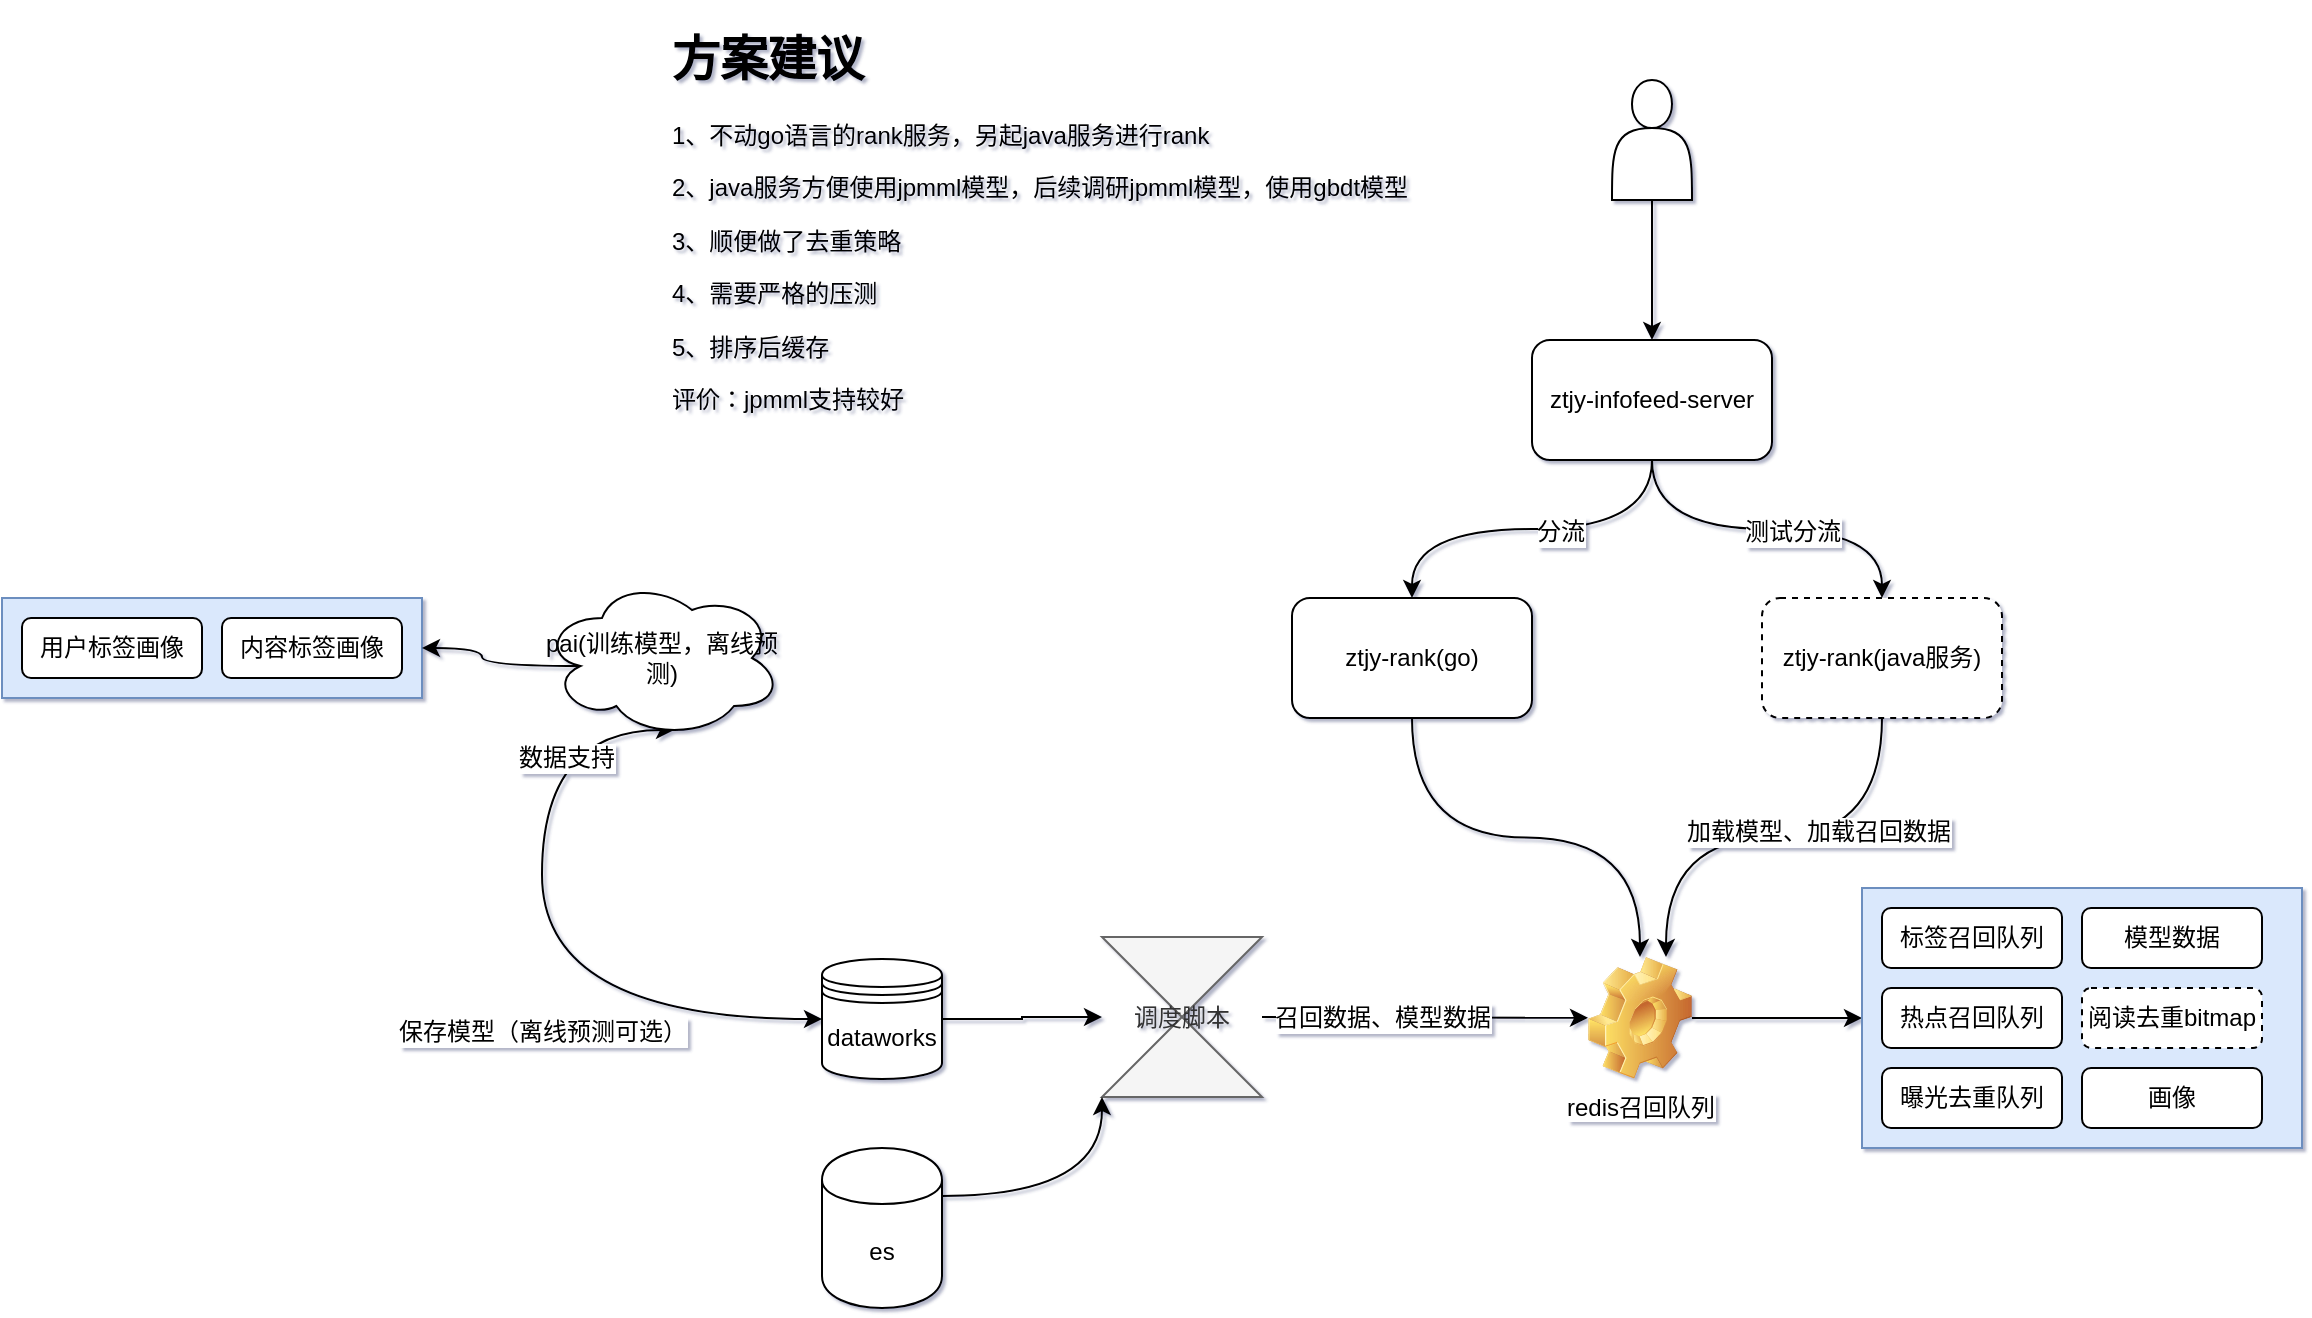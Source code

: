 <mxfile version="12.5.1" type="github">
  <diagram id="NLZLTCQ2kzsotbfR8RQm" name="第 1 页">
    <mxGraphModel dx="1824" dy="1012" grid="1" gridSize="10" guides="1" tooltips="1" connect="1" arrows="1" fold="1" page="0" pageScale="1" pageWidth="827" pageHeight="1169" background="none" math="0" shadow="1">
      <root>
        <mxCell id="0"/>
        <mxCell id="1" parent="0"/>
        <mxCell id="Hb7Wb0ZfLb483x7BZa_l-69" value="" style="rounded=0;whiteSpace=wrap;html=1;shadow=0;strokeColor=#6c8ebf;fillColor=#dae8fc;" parent="1" vertex="1">
          <mxGeometry x="-740" y="150" width="210" height="50" as="geometry"/>
        </mxCell>
        <mxCell id="NtWGRzjVuCnNO91R4gGQ-1" value="" style="edgeStyle=orthogonalEdgeStyle;rounded=0;orthogonalLoop=1;jettySize=auto;html=1;" edge="1" parent="1" source="Hb7Wb0ZfLb483x7BZa_l-1" target="Hb7Wb0ZfLb483x7BZa_l-15">
          <mxGeometry relative="1" as="geometry"/>
        </mxCell>
        <mxCell id="Hb7Wb0ZfLb483x7BZa_l-1" value="dataworks" style="shape=datastore;whiteSpace=wrap;html=1;" parent="1" vertex="1">
          <mxGeometry x="-330" y="330.5" width="60" height="60" as="geometry"/>
        </mxCell>
        <mxCell id="Hb7Wb0ZfLb483x7BZa_l-7" value="" style="edgeStyle=orthogonalEdgeStyle;rounded=0;orthogonalLoop=1;jettySize=auto;html=1;" parent="1" source="Hb7Wb0ZfLb483x7BZa_l-3" target="Hb7Wb0ZfLb483x7BZa_l-6" edge="1">
          <mxGeometry relative="1" as="geometry"/>
        </mxCell>
        <mxCell id="Hb7Wb0ZfLb483x7BZa_l-3" value="" style="shape=actor;whiteSpace=wrap;html=1;" parent="1" vertex="1">
          <mxGeometry x="65" y="-109" width="40" height="60" as="geometry"/>
        </mxCell>
        <mxCell id="Hb7Wb0ZfLb483x7BZa_l-11" style="edgeStyle=orthogonalEdgeStyle;rounded=0;orthogonalLoop=1;jettySize=auto;html=1;exitX=0.5;exitY=1;exitDx=0;exitDy=0;entryX=0.5;entryY=0;entryDx=0;entryDy=0;curved=1;" parent="1" source="Hb7Wb0ZfLb483x7BZa_l-6" target="Hb7Wb0ZfLb483x7BZa_l-10" edge="1">
          <mxGeometry relative="1" as="geometry"/>
        </mxCell>
        <mxCell id="Hb7Wb0ZfLb483x7BZa_l-12" value="分流" style="text;html=1;align=center;verticalAlign=middle;resizable=0;points=[];labelBackgroundColor=#ffffff;" parent="Hb7Wb0ZfLb483x7BZa_l-11" vertex="1" connectable="0">
          <mxGeometry x="-0.287" y="1" relative="1" as="geometry">
            <mxPoint x="-13" as="offset"/>
          </mxGeometry>
        </mxCell>
        <mxCell id="Hb7Wb0ZfLb483x7BZa_l-21" style="edgeStyle=orthogonalEdgeStyle;curved=1;rounded=0;orthogonalLoop=1;jettySize=auto;html=1;exitX=0.5;exitY=1;exitDx=0;exitDy=0;" parent="1" source="Hb7Wb0ZfLb483x7BZa_l-6" target="Hb7Wb0ZfLb483x7BZa_l-13" edge="1">
          <mxGeometry relative="1" as="geometry"/>
        </mxCell>
        <mxCell id="Hb7Wb0ZfLb483x7BZa_l-22" value="测试分流" style="text;html=1;align=center;verticalAlign=middle;resizable=0;points=[];labelBackgroundColor=#ffffff;" parent="Hb7Wb0ZfLb483x7BZa_l-21" vertex="1" connectable="0">
          <mxGeometry x="0.133" y="-1" relative="1" as="geometry">
            <mxPoint as="offset"/>
          </mxGeometry>
        </mxCell>
        <mxCell id="Hb7Wb0ZfLb483x7BZa_l-6" value="ztjy-infofeed-server" style="rounded=1;whiteSpace=wrap;html=1;" parent="1" vertex="1">
          <mxGeometry x="25" y="21" width="120" height="60" as="geometry"/>
        </mxCell>
        <mxCell id="Hb7Wb0ZfLb483x7BZa_l-24" style="edgeStyle=orthogonalEdgeStyle;curved=1;rounded=0;orthogonalLoop=1;jettySize=auto;html=1;exitX=0.5;exitY=1;exitDx=0;exitDy=0;" parent="1" source="Hb7Wb0ZfLb483x7BZa_l-10" target="Hb7Wb0ZfLb483x7BZa_l-14" edge="1">
          <mxGeometry relative="1" as="geometry"/>
        </mxCell>
        <mxCell id="Hb7Wb0ZfLb483x7BZa_l-10" value="ztjy-rank(go)" style="rounded=1;whiteSpace=wrap;html=1;" parent="1" vertex="1">
          <mxGeometry x="-95" y="150" width="120" height="60" as="geometry"/>
        </mxCell>
        <mxCell id="Hb7Wb0ZfLb483x7BZa_l-25" style="edgeStyle=orthogonalEdgeStyle;curved=1;rounded=0;orthogonalLoop=1;jettySize=auto;html=1;exitX=0.5;exitY=1;exitDx=0;exitDy=0;entryX=0.75;entryY=0;entryDx=0;entryDy=0;" parent="1" source="Hb7Wb0ZfLb483x7BZa_l-13" target="Hb7Wb0ZfLb483x7BZa_l-14" edge="1">
          <mxGeometry relative="1" as="geometry"/>
        </mxCell>
        <mxCell id="Hb7Wb0ZfLb483x7BZa_l-33" value="加载模型、加载召回数据" style="text;html=1;align=center;verticalAlign=middle;resizable=0;points=[];labelBackgroundColor=#ffffff;" parent="Hb7Wb0ZfLb483x7BZa_l-25" vertex="1" connectable="0">
          <mxGeometry x="-0.503" y="-32" relative="1" as="geometry">
            <mxPoint as="offset"/>
          </mxGeometry>
        </mxCell>
        <mxCell id="Hb7Wb0ZfLb483x7BZa_l-13" value="ztjy-rank(java服务)" style="rounded=1;whiteSpace=wrap;html=1;dashed=1;" parent="1" vertex="1">
          <mxGeometry x="140" y="150" width="120" height="60" as="geometry"/>
        </mxCell>
        <mxCell id="Hb7Wb0ZfLb483x7BZa_l-61" style="edgeStyle=none;rounded=0;orthogonalLoop=1;jettySize=auto;html=1;exitX=1;exitY=0.5;exitDx=0;exitDy=0;entryX=0;entryY=0.5;entryDx=0;entryDy=0;fontColor=#000000;" parent="1" source="Hb7Wb0ZfLb483x7BZa_l-14" target="Hb7Wb0ZfLb483x7BZa_l-58" edge="1">
          <mxGeometry relative="1" as="geometry"/>
        </mxCell>
        <mxCell id="Hb7Wb0ZfLb483x7BZa_l-14" value="redis召回队列" style="shape=image;html=1;verticalLabelPosition=bottom;labelBackgroundColor=#ffffff;verticalAlign=top;imageAspect=1;aspect=fixed;image=img/clipart/Gear_128x128.png;rounded=1;" parent="1" vertex="1">
          <mxGeometry x="53" y="329.5" width="52" height="61" as="geometry"/>
        </mxCell>
        <mxCell id="Hb7Wb0ZfLb483x7BZa_l-20" style="rounded=0;orthogonalLoop=1;jettySize=auto;html=1;exitX=1;exitY=0.5;exitDx=0;exitDy=0;" parent="1" source="Hb7Wb0ZfLb483x7BZa_l-15" target="Hb7Wb0ZfLb483x7BZa_l-14" edge="1">
          <mxGeometry relative="1" as="geometry"/>
        </mxCell>
        <mxCell id="Hb7Wb0ZfLb483x7BZa_l-27" value="召回数据、模型数据" style="text;html=1;align=center;verticalAlign=middle;resizable=0;points=[];labelBackgroundColor=#ffffff;" parent="Hb7Wb0ZfLb483x7BZa_l-20" vertex="1" connectable="0">
          <mxGeometry x="-0.451" relative="1" as="geometry">
            <mxPoint x="15" as="offset"/>
          </mxGeometry>
        </mxCell>
        <mxCell id="Hb7Wb0ZfLb483x7BZa_l-15" value="调度脚本" style="shape=collate;whiteSpace=wrap;html=1;rounded=1;fillColor=#f5f5f5;strokeColor=#666666;fontColor=#333333;" parent="1" vertex="1">
          <mxGeometry x="-190" y="319.5" width="80" height="80" as="geometry"/>
        </mxCell>
        <mxCell id="Hb7Wb0ZfLb483x7BZa_l-30" style="edgeStyle=orthogonalEdgeStyle;rounded=0;orthogonalLoop=1;jettySize=auto;html=1;exitX=0.55;exitY=0.95;exitDx=0;exitDy=0;exitPerimeter=0;entryX=0;entryY=0.5;entryDx=0;entryDy=0;curved=1;startArrow=classic;startFill=1;" parent="1" source="Hb7Wb0ZfLb483x7BZa_l-28" target="Hb7Wb0ZfLb483x7BZa_l-1" edge="1">
          <mxGeometry relative="1" as="geometry">
            <Array as="points">
              <mxPoint x="-470" y="216"/>
              <mxPoint x="-470" y="360"/>
            </Array>
          </mxGeometry>
        </mxCell>
        <mxCell id="Hb7Wb0ZfLb483x7BZa_l-35" value="保存模型（离线预测可选）" style="text;html=1;align=center;verticalAlign=middle;resizable=0;points=[];labelBackgroundColor=#ffffff;fontColor=#000000;" parent="Hb7Wb0ZfLb483x7BZa_l-30" vertex="1" connectable="0">
          <mxGeometry x="-0.115" y="27" relative="1" as="geometry">
            <mxPoint x="-27" y="62" as="offset"/>
          </mxGeometry>
        </mxCell>
        <mxCell id="Hb7Wb0ZfLb483x7BZa_l-80" value="数据支持" style="text;html=1;align=center;verticalAlign=middle;resizable=0;points=[];labelBackgroundColor=#ffffff;fontColor=#000000;" parent="Hb7Wb0ZfLb483x7BZa_l-30" vertex="1" connectable="0">
          <mxGeometry x="-0.726" y="-1" relative="1" as="geometry">
            <mxPoint x="-6" y="15" as="offset"/>
          </mxGeometry>
        </mxCell>
        <mxCell id="Hb7Wb0ZfLb483x7BZa_l-81" style="edgeStyle=orthogonalEdgeStyle;rounded=0;orthogonalLoop=1;jettySize=auto;html=1;exitX=0.16;exitY=0.55;exitDx=0;exitDy=0;exitPerimeter=0;entryX=1;entryY=0.5;entryDx=0;entryDy=0;startArrow=none;startFill=0;fontColor=#000000;curved=1;" parent="1" source="Hb7Wb0ZfLb483x7BZa_l-28" target="Hb7Wb0ZfLb483x7BZa_l-69" edge="1">
          <mxGeometry relative="1" as="geometry"/>
        </mxCell>
        <mxCell id="Hb7Wb0ZfLb483x7BZa_l-28" value="pai(训练模型，离线预测)" style="ellipse;shape=cloud;whiteSpace=wrap;html=1;rounded=1;shadow=0;strokeColor=#000000;fillColor=#ffffff;" parent="1" vertex="1">
          <mxGeometry x="-470" y="140" width="120" height="80" as="geometry"/>
        </mxCell>
        <mxCell id="Hb7Wb0ZfLb483x7BZa_l-34" value="&lt;h1&gt;方案建议&lt;/h1&gt;&lt;p&gt;1、不动go语言的rank服务，另起java服务进行rank&lt;/p&gt;&lt;p&gt;2、java服务方便使用jpmml模型，后续调研jpmml模型，使用gbdt模型&lt;/p&gt;&lt;p&gt;3、顺便做了去重策略&lt;/p&gt;&lt;p&gt;4、需要严格的压测&lt;/p&gt;&lt;p&gt;5、排序后缓存&lt;/p&gt;&lt;p&gt;评价：jpmml支持较好&lt;/p&gt;" style="text;html=1;strokeColor=none;fillColor=none;spacing=5;spacingTop=-20;whiteSpace=wrap;overflow=hidden;rounded=0;shadow=0;fontStyle=0;fontColor=#000000;" parent="1" vertex="1">
          <mxGeometry x="-410" y="-139" width="410" height="209" as="geometry"/>
        </mxCell>
        <mxCell id="Hb7Wb0ZfLb483x7BZa_l-68" value="" style="group" parent="1" vertex="1" connectable="0">
          <mxGeometry x="190" y="295" width="220" height="130" as="geometry"/>
        </mxCell>
        <mxCell id="Hb7Wb0ZfLb483x7BZa_l-58" value="" style="rounded=0;whiteSpace=wrap;html=1;shadow=0;strokeColor=#6c8ebf;fillColor=#dae8fc;" parent="Hb7Wb0ZfLb483x7BZa_l-68" vertex="1">
          <mxGeometry width="220" height="130" as="geometry"/>
        </mxCell>
        <mxCell id="Hb7Wb0ZfLb483x7BZa_l-62" value="标签召回队列" style="rounded=1;whiteSpace=wrap;html=1;shadow=0;strokeColor=#000000;fillColor=#ffffff;fontColor=#000000;" parent="Hb7Wb0ZfLb483x7BZa_l-68" vertex="1">
          <mxGeometry x="10" y="10" width="90" height="30" as="geometry"/>
        </mxCell>
        <mxCell id="Hb7Wb0ZfLb483x7BZa_l-63" value="模型数据" style="rounded=1;whiteSpace=wrap;html=1;shadow=0;strokeColor=#000000;fillColor=#ffffff;fontColor=#000000;" parent="Hb7Wb0ZfLb483x7BZa_l-68" vertex="1">
          <mxGeometry x="110" y="10" width="90" height="30" as="geometry"/>
        </mxCell>
        <mxCell id="Hb7Wb0ZfLb483x7BZa_l-64" value="热点召回队列" style="rounded=1;whiteSpace=wrap;html=1;shadow=0;strokeColor=#000000;fillColor=#ffffff;fontColor=#000000;" parent="Hb7Wb0ZfLb483x7BZa_l-68" vertex="1">
          <mxGeometry x="10" y="50" width="90" height="30" as="geometry"/>
        </mxCell>
        <mxCell id="Hb7Wb0ZfLb483x7BZa_l-65" value="阅读去重bitmap" style="rounded=1;whiteSpace=wrap;html=1;shadow=0;strokeColor=#000000;fillColor=#ffffff;fontColor=#000000;dashed=1;" parent="Hb7Wb0ZfLb483x7BZa_l-68" vertex="1">
          <mxGeometry x="110" y="50" width="90" height="30" as="geometry"/>
        </mxCell>
        <mxCell id="Hb7Wb0ZfLb483x7BZa_l-66" value="曝光去重队列" style="rounded=1;whiteSpace=wrap;html=1;shadow=0;strokeColor=#000000;fillColor=#ffffff;fontColor=#000000;" parent="Hb7Wb0ZfLb483x7BZa_l-68" vertex="1">
          <mxGeometry x="10" y="90" width="90" height="30" as="geometry"/>
        </mxCell>
        <mxCell id="Hb7Wb0ZfLb483x7BZa_l-67" value="画像" style="rounded=1;whiteSpace=wrap;html=1;shadow=0;strokeColor=#000000;fillColor=#ffffff;fontColor=#000000;" parent="Hb7Wb0ZfLb483x7BZa_l-68" vertex="1">
          <mxGeometry x="110" y="90" width="90" height="30" as="geometry"/>
        </mxCell>
        <mxCell id="Hb7Wb0ZfLb483x7BZa_l-78" value="用户标签画像" style="rounded=1;whiteSpace=wrap;html=1;shadow=0;strokeColor=#000000;fillColor=#ffffff;fontColor=#000000;" parent="1" vertex="1">
          <mxGeometry x="-730" y="160" width="90" height="30" as="geometry"/>
        </mxCell>
        <mxCell id="Hb7Wb0ZfLb483x7BZa_l-79" value="内容标签画像" style="rounded=1;whiteSpace=wrap;html=1;shadow=0;strokeColor=#000000;fillColor=#ffffff;fontColor=#000000;" parent="1" vertex="1">
          <mxGeometry x="-630" y="160" width="90" height="30" as="geometry"/>
        </mxCell>
        <mxCell id="NtWGRzjVuCnNO91R4gGQ-3" style="edgeStyle=orthogonalEdgeStyle;rounded=0;orthogonalLoop=1;jettySize=auto;html=1;exitX=1;exitY=0.3;exitDx=0;exitDy=0;entryX=0;entryY=1;entryDx=0;entryDy=0;curved=1;" edge="1" parent="1" source="NtWGRzjVuCnNO91R4gGQ-2" target="Hb7Wb0ZfLb483x7BZa_l-15">
          <mxGeometry relative="1" as="geometry"/>
        </mxCell>
        <mxCell id="NtWGRzjVuCnNO91R4gGQ-2" value="es" style="shape=cylinder;whiteSpace=wrap;html=1;boundedLbl=1;backgroundOutline=1;" vertex="1" parent="1">
          <mxGeometry x="-330" y="425" width="60" height="80" as="geometry"/>
        </mxCell>
      </root>
    </mxGraphModel>
  </diagram>
</mxfile>
